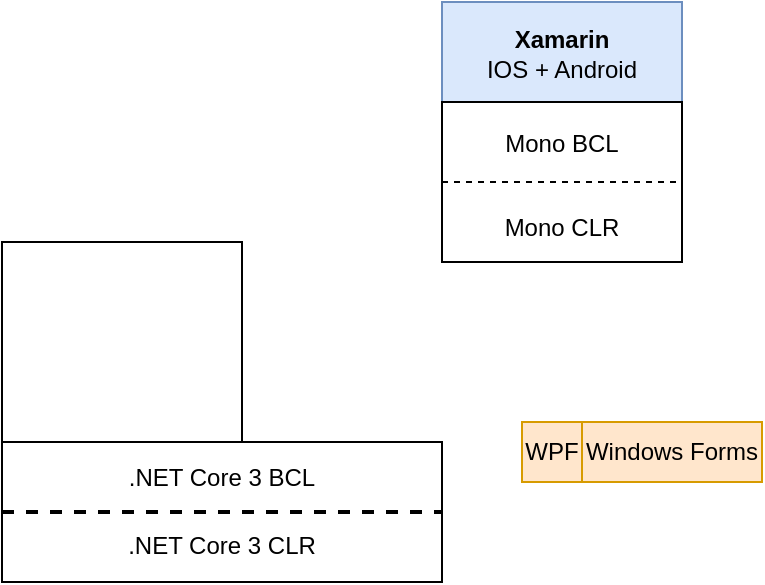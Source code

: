 <mxfile version="13.6.2" type="device"><diagram id="eodLoCowQ8WtdLhyOPJ2" name="Page-1"><mxGraphModel dx="362" dy="322" grid="1" gridSize="10" guides="1" tooltips="1" connect="1" arrows="1" fold="1" page="1" pageScale="1" pageWidth="850" pageHeight="1100" math="0" shadow="0"><root><mxCell id="0"/><mxCell id="1" parent="0"/><mxCell id="JxnBGaaoZaQHIt23-SHU-1" value="" style="rounded=0;whiteSpace=wrap;html=1;fillColor=#dae8fc;strokeColor=#6c8ebf;" vertex="1" parent="1"><mxGeometry x="250" y="140" width="120" height="50" as="geometry"/></mxCell><mxCell id="JxnBGaaoZaQHIt23-SHU-2" value="" style="rounded=0;whiteSpace=wrap;html=1;" vertex="1" parent="1"><mxGeometry x="250" y="190" width="120" height="80" as="geometry"/></mxCell><mxCell id="JxnBGaaoZaQHIt23-SHU-3" value="&lt;b&gt;Xamarin&lt;/b&gt;&lt;br&gt;IOS + Android" style="text;html=1;strokeColor=none;fillColor=none;align=center;verticalAlign=middle;whiteSpace=wrap;rounded=0;" vertex="1" parent="1"><mxGeometry x="260" y="146" width="100" height="40" as="geometry"/></mxCell><mxCell id="JxnBGaaoZaQHIt23-SHU-4" value="Mono BCL" style="text;html=1;strokeColor=none;fillColor=none;align=center;verticalAlign=middle;whiteSpace=wrap;rounded=0;" vertex="1" parent="1"><mxGeometry x="270" y="196" width="80" height="30" as="geometry"/></mxCell><mxCell id="JxnBGaaoZaQHIt23-SHU-5" value="Mono CLR" style="text;html=1;strokeColor=none;fillColor=none;align=center;verticalAlign=middle;whiteSpace=wrap;rounded=0;" vertex="1" parent="1"><mxGeometry x="270" y="238" width="80" height="30" as="geometry"/></mxCell><mxCell id="JxnBGaaoZaQHIt23-SHU-6" value="" style="endArrow=none;dashed=1;html=1;exitX=0;exitY=0.5;exitDx=0;exitDy=0;entryX=1;entryY=0.5;entryDx=0;entryDy=0;" edge="1" parent="1" source="JxnBGaaoZaQHIt23-SHU-2" target="JxnBGaaoZaQHIt23-SHU-2"><mxGeometry width="50" height="50" relative="1" as="geometry"><mxPoint x="450" y="530" as="sourcePoint"/><mxPoint x="500" y="480" as="targetPoint"/></mxGeometry></mxCell><mxCell id="JxnBGaaoZaQHIt23-SHU-7" value="" style="rounded=0;whiteSpace=wrap;html=1;" vertex="1" parent="1"><mxGeometry x="30" y="360" width="220" height="70" as="geometry"/></mxCell><mxCell id="JxnBGaaoZaQHIt23-SHU-8" value=".NET Core 3 BCL" style="text;html=1;strokeColor=none;fillColor=none;align=center;verticalAlign=middle;whiteSpace=wrap;rounded=0;" vertex="1" parent="1"><mxGeometry x="80" y="368" width="120" height="20" as="geometry"/></mxCell><mxCell id="JxnBGaaoZaQHIt23-SHU-9" value="" style="endArrow=none;dashed=1;html=1;strokeWidth=2;exitX=0;exitY=0.5;exitDx=0;exitDy=0;entryX=1;entryY=0.5;entryDx=0;entryDy=0;" edge="1" parent="1" source="JxnBGaaoZaQHIt23-SHU-7" target="JxnBGaaoZaQHIt23-SHU-7"><mxGeometry width="50" height="50" relative="1" as="geometry"><mxPoint x="400" y="540" as="sourcePoint"/><mxPoint x="450" y="490" as="targetPoint"/></mxGeometry></mxCell><mxCell id="JxnBGaaoZaQHIt23-SHU-10" value=".NET Core 3 CLR" style="text;html=1;strokeColor=none;fillColor=none;align=center;verticalAlign=middle;whiteSpace=wrap;rounded=0;" vertex="1" parent="1"><mxGeometry x="80" y="402" width="120" height="20" as="geometry"/></mxCell><mxCell id="JxnBGaaoZaQHIt23-SHU-11" value="" style="rounded=0;whiteSpace=wrap;html=1;" vertex="1" parent="1"><mxGeometry x="30" y="260" width="120" height="100" as="geometry"/></mxCell><mxCell id="JxnBGaaoZaQHIt23-SHU-12" value="WPF" style="rounded=0;whiteSpace=wrap;html=1;fillColor=#ffe6cc;strokeColor=#d79b00;" vertex="1" parent="1"><mxGeometry x="290" y="350" width="30" height="30" as="geometry"/></mxCell><mxCell id="JxnBGaaoZaQHIt23-SHU-13" value="Windows Forms" style="rounded=0;whiteSpace=wrap;html=1;fillColor=#ffe6cc;strokeColor=#d79b00;" vertex="1" parent="1"><mxGeometry x="320" y="350" width="90" height="30" as="geometry"/></mxCell></root></mxGraphModel></diagram></mxfile>